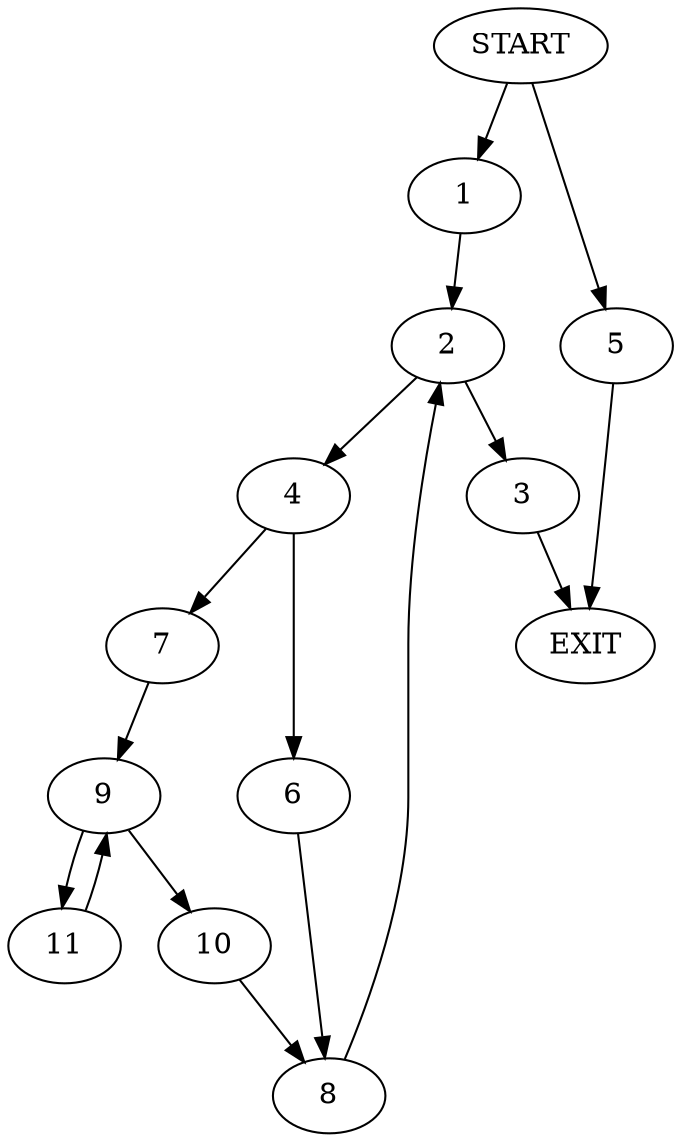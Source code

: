 digraph {
0 [label="START"]
12 [label="EXIT"]
0 -> 1
1 -> 2
2 -> 3
2 -> 4
0 -> 5
5 -> 12
3 -> 12
4 -> 6
4 -> 7
6 -> 8
7 -> 9
8 -> 2
9 -> 10
9 -> 11
11 -> 9
10 -> 8
}
